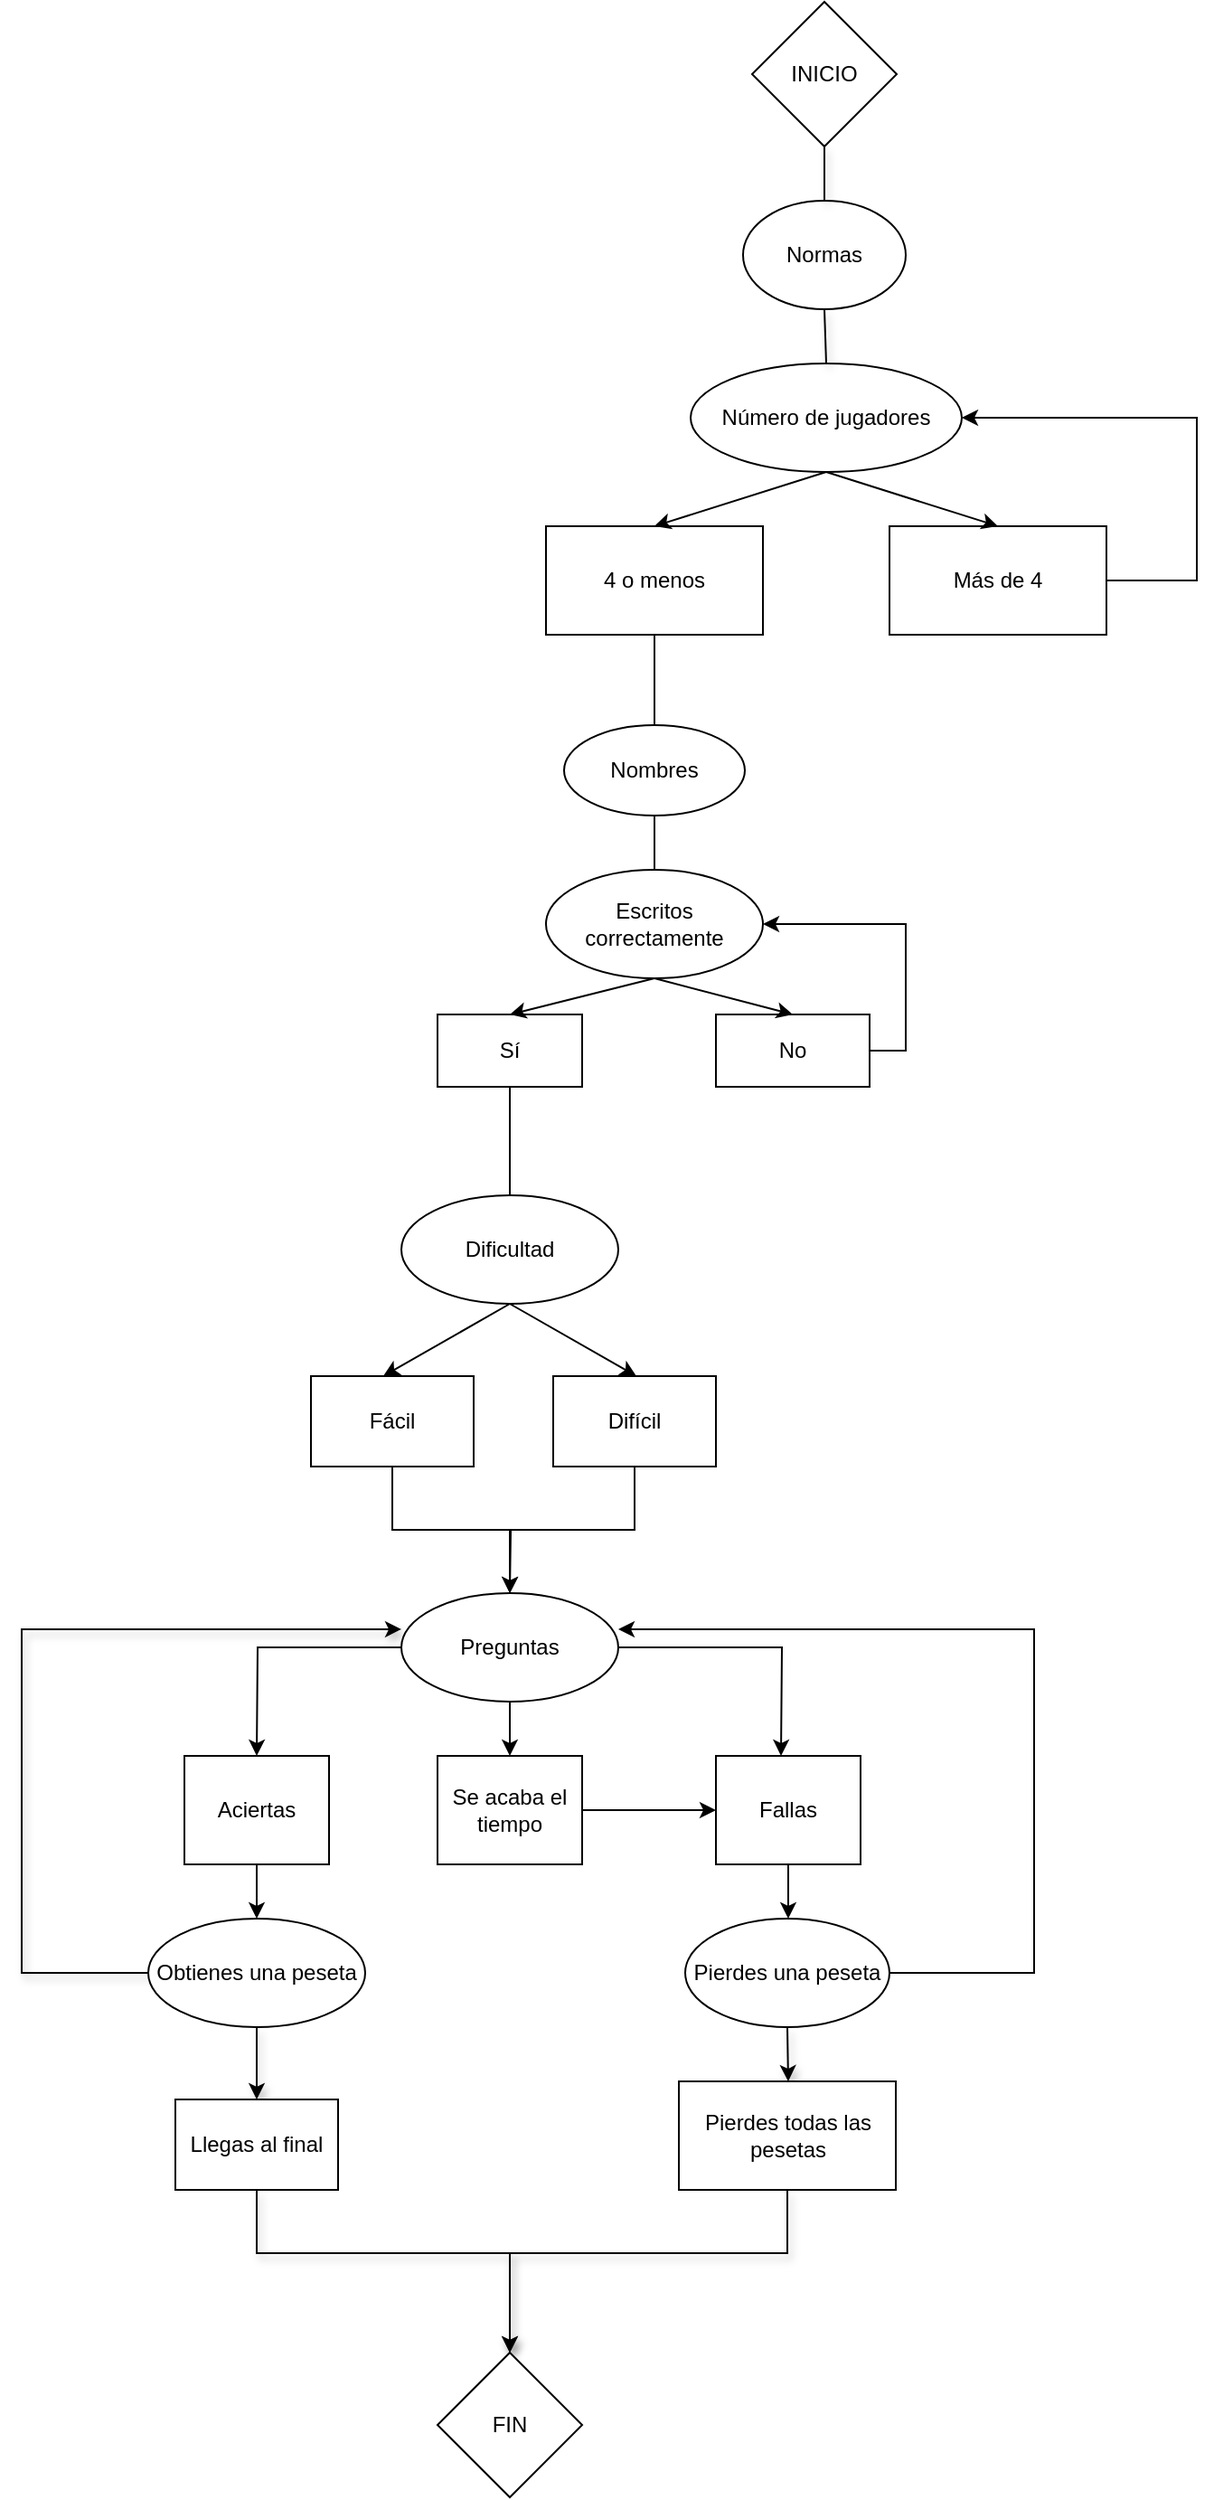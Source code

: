 <mxfile version="16.5.1" type="device"><diagram id="chhrrZ1Z0JOKU26flU2r" name="Página-1"><mxGraphModel dx="1609" dy="539" grid="1" gridSize="10" guides="1" tooltips="1" connect="1" arrows="1" fold="1" page="1" pageScale="1" pageWidth="827" pageHeight="1169" math="0" shadow="0"><root><mxCell id="0"/><mxCell id="1" parent="0"/><mxCell id="_7T8c8JlfGE3r2yHlbzf-1" value="INICIO" style="rhombus;whiteSpace=wrap;html=1;" vertex="1" parent="1"><mxGeometry x="374" y="40" width="80" height="80" as="geometry"/></mxCell><mxCell id="_7T8c8JlfGE3r2yHlbzf-7" value="Número de jugadores" style="ellipse;whiteSpace=wrap;html=1;" vertex="1" parent="1"><mxGeometry x="340" y="240" width="150" height="60" as="geometry"/></mxCell><mxCell id="_7T8c8JlfGE3r2yHlbzf-9" value="4 o menos" style="rounded=0;whiteSpace=wrap;html=1;" vertex="1" parent="1"><mxGeometry x="260" y="330" width="120" height="60" as="geometry"/></mxCell><mxCell id="_7T8c8JlfGE3r2yHlbzf-15" style="edgeStyle=orthogonalEdgeStyle;rounded=0;orthogonalLoop=1;jettySize=auto;html=1;exitX=1;exitY=0.5;exitDx=0;exitDy=0;entryX=1;entryY=0.5;entryDx=0;entryDy=0;" edge="1" parent="1" source="_7T8c8JlfGE3r2yHlbzf-11" target="_7T8c8JlfGE3r2yHlbzf-7"><mxGeometry relative="1" as="geometry"><mxPoint x="640" y="280" as="targetPoint"/><Array as="points"><mxPoint x="620" y="360"/><mxPoint x="620" y="270"/></Array></mxGeometry></mxCell><mxCell id="_7T8c8JlfGE3r2yHlbzf-11" value="Más de 4" style="rounded=0;whiteSpace=wrap;html=1;" vertex="1" parent="1"><mxGeometry x="450" y="330" width="120" height="60" as="geometry"/></mxCell><mxCell id="_7T8c8JlfGE3r2yHlbzf-16" value="" style="endArrow=none;html=1;rounded=0;entryX=0.5;entryY=1;entryDx=0;entryDy=0;exitX=0.5;exitY=0;exitDx=0;exitDy=0;" edge="1" parent="1" source="_7T8c8JlfGE3r2yHlbzf-17" target="_7T8c8JlfGE3r2yHlbzf-9"><mxGeometry width="50" height="50" relative="1" as="geometry"><mxPoint x="290" y="440" as="sourcePoint"/><mxPoint x="340" y="390" as="targetPoint"/></mxGeometry></mxCell><mxCell id="_7T8c8JlfGE3r2yHlbzf-17" value="Nombres" style="ellipse;whiteSpace=wrap;html=1;" vertex="1" parent="1"><mxGeometry x="270" y="440" width="100" height="50" as="geometry"/></mxCell><mxCell id="_7T8c8JlfGE3r2yHlbzf-18" value="Escritos correctamente" style="ellipse;whiteSpace=wrap;html=1;" vertex="1" parent="1"><mxGeometry x="260" y="520" width="120" height="60" as="geometry"/></mxCell><mxCell id="_7T8c8JlfGE3r2yHlbzf-19" value="" style="endArrow=none;html=1;rounded=0;entryX=0.5;entryY=1;entryDx=0;entryDy=0;exitX=0.5;exitY=0;exitDx=0;exitDy=0;" edge="1" parent="1" source="_7T8c8JlfGE3r2yHlbzf-18" target="_7T8c8JlfGE3r2yHlbzf-17"><mxGeometry width="50" height="50" relative="1" as="geometry"><mxPoint x="260" y="500" as="sourcePoint"/><mxPoint x="310" y="450" as="targetPoint"/></mxGeometry></mxCell><mxCell id="_7T8c8JlfGE3r2yHlbzf-24" value="" style="endArrow=classic;html=1;rounded=0;entryX=0.5;entryY=0;entryDx=0;entryDy=0;" edge="1" parent="1" target="_7T8c8JlfGE3r2yHlbzf-9"><mxGeometry width="50" height="50" relative="1" as="geometry"><mxPoint x="415" y="300" as="sourcePoint"/><mxPoint x="450" y="300" as="targetPoint"/><Array as="points"/></mxGeometry></mxCell><mxCell id="_7T8c8JlfGE3r2yHlbzf-25" value="" style="endArrow=classic;html=1;rounded=0;entryX=0.5;entryY=0;entryDx=0;entryDy=0;exitX=0.5;exitY=1;exitDx=0;exitDy=0;" edge="1" parent="1" source="_7T8c8JlfGE3r2yHlbzf-7" target="_7T8c8JlfGE3r2yHlbzf-11"><mxGeometry width="50" height="50" relative="1" as="geometry"><mxPoint x="260" y="400" as="sourcePoint"/><mxPoint x="310" y="350" as="targetPoint"/><Array as="points"/></mxGeometry></mxCell><mxCell id="_7T8c8JlfGE3r2yHlbzf-26" value="Sí" style="rounded=0;whiteSpace=wrap;html=1;" vertex="1" parent="1"><mxGeometry x="200" y="600" width="80" height="40" as="geometry"/></mxCell><mxCell id="_7T8c8JlfGE3r2yHlbzf-34" style="edgeStyle=orthogonalEdgeStyle;rounded=0;orthogonalLoop=1;jettySize=auto;html=1;exitX=1;exitY=0.5;exitDx=0;exitDy=0;entryX=1;entryY=0.5;entryDx=0;entryDy=0;" edge="1" parent="1" source="_7T8c8JlfGE3r2yHlbzf-27" target="_7T8c8JlfGE3r2yHlbzf-18"><mxGeometry relative="1" as="geometry"/></mxCell><mxCell id="_7T8c8JlfGE3r2yHlbzf-27" value="No" style="rounded=0;whiteSpace=wrap;html=1;" vertex="1" parent="1"><mxGeometry x="354" y="600" width="85" height="40" as="geometry"/></mxCell><mxCell id="_7T8c8JlfGE3r2yHlbzf-32" value="" style="endArrow=classic;html=1;rounded=0;entryX=0.5;entryY=0;entryDx=0;entryDy=0;exitX=0.5;exitY=1;exitDx=0;exitDy=0;" edge="1" parent="1" source="_7T8c8JlfGE3r2yHlbzf-18" target="_7T8c8JlfGE3r2yHlbzf-26"><mxGeometry width="50" height="50" relative="1" as="geometry"><mxPoint x="260" y="600" as="sourcePoint"/><mxPoint x="310" y="550" as="targetPoint"/></mxGeometry></mxCell><mxCell id="_7T8c8JlfGE3r2yHlbzf-33" value="" style="endArrow=classic;html=1;rounded=0;entryX=0.5;entryY=0;entryDx=0;entryDy=0;exitX=0.5;exitY=1;exitDx=0;exitDy=0;" edge="1" parent="1" source="_7T8c8JlfGE3r2yHlbzf-18" target="_7T8c8JlfGE3r2yHlbzf-27"><mxGeometry width="50" height="50" relative="1" as="geometry"><mxPoint x="260" y="600" as="sourcePoint"/><mxPoint x="310" y="550" as="targetPoint"/></mxGeometry></mxCell><mxCell id="_7T8c8JlfGE3r2yHlbzf-36" value="" style="endArrow=none;html=1;rounded=0;entryX=0.5;entryY=1;entryDx=0;entryDy=0;" edge="1" parent="1" target="_7T8c8JlfGE3r2yHlbzf-26"><mxGeometry width="50" height="50" relative="1" as="geometry"><mxPoint x="240" y="700" as="sourcePoint"/><mxPoint x="250" y="650" as="targetPoint"/></mxGeometry></mxCell><mxCell id="_7T8c8JlfGE3r2yHlbzf-37" value="Dificultad" style="ellipse;whiteSpace=wrap;html=1;" vertex="1" parent="1"><mxGeometry x="180" y="700" width="120" height="60" as="geometry"/></mxCell><mxCell id="_7T8c8JlfGE3r2yHlbzf-38" value="" style="endArrow=classic;html=1;rounded=0;" edge="1" parent="1"><mxGeometry width="50" height="50" relative="1" as="geometry"><mxPoint x="240" y="760" as="sourcePoint"/><mxPoint x="170" y="800" as="targetPoint"/></mxGeometry></mxCell><mxCell id="_7T8c8JlfGE3r2yHlbzf-39" value="" style="endArrow=classic;html=1;rounded=0;exitX=0.5;exitY=1;exitDx=0;exitDy=0;" edge="1" parent="1" source="_7T8c8JlfGE3r2yHlbzf-37"><mxGeometry width="50" height="50" relative="1" as="geometry"><mxPoint x="260" y="800" as="sourcePoint"/><mxPoint x="310" y="800" as="targetPoint"/></mxGeometry></mxCell><mxCell id="_7T8c8JlfGE3r2yHlbzf-42" style="edgeStyle=orthogonalEdgeStyle;rounded=0;orthogonalLoop=1;jettySize=auto;html=1;" edge="1" parent="1" source="_7T8c8JlfGE3r2yHlbzf-40"><mxGeometry relative="1" as="geometry"><mxPoint x="240" y="920" as="targetPoint"/><Array as="points"><mxPoint x="175" y="885"/><mxPoint x="240" y="885"/><mxPoint x="240" y="920"/></Array></mxGeometry></mxCell><mxCell id="_7T8c8JlfGE3r2yHlbzf-40" value="Fácil" style="rounded=0;whiteSpace=wrap;html=1;" vertex="1" parent="1"><mxGeometry x="130" y="800" width="90" height="50" as="geometry"/></mxCell><mxCell id="_7T8c8JlfGE3r2yHlbzf-45" style="edgeStyle=orthogonalEdgeStyle;rounded=0;orthogonalLoop=1;jettySize=auto;html=1;exitX=0.5;exitY=1;exitDx=0;exitDy=0;" edge="1" parent="1" source="_7T8c8JlfGE3r2yHlbzf-44"><mxGeometry relative="1" as="geometry"><mxPoint x="240" y="920" as="targetPoint"/></mxGeometry></mxCell><mxCell id="_7T8c8JlfGE3r2yHlbzf-44" value="Difícil" style="rounded=0;whiteSpace=wrap;html=1;" vertex="1" parent="1"><mxGeometry x="264" y="800" width="90" height="50" as="geometry"/></mxCell><mxCell id="_7T8c8JlfGE3r2yHlbzf-47" style="edgeStyle=orthogonalEdgeStyle;rounded=0;orthogonalLoop=1;jettySize=auto;html=1;exitX=0;exitY=0.5;exitDx=0;exitDy=0;" edge="1" parent="1" source="_7T8c8JlfGE3r2yHlbzf-46"><mxGeometry relative="1" as="geometry"><mxPoint x="100" y="1010" as="targetPoint"/></mxGeometry></mxCell><mxCell id="_7T8c8JlfGE3r2yHlbzf-48" style="edgeStyle=orthogonalEdgeStyle;rounded=0;orthogonalLoop=1;jettySize=auto;html=1;exitX=1;exitY=0.5;exitDx=0;exitDy=0;" edge="1" parent="1" source="_7T8c8JlfGE3r2yHlbzf-46"><mxGeometry relative="1" as="geometry"><mxPoint x="390" y="1010" as="targetPoint"/></mxGeometry></mxCell><mxCell id="_7T8c8JlfGE3r2yHlbzf-49" style="edgeStyle=orthogonalEdgeStyle;rounded=0;orthogonalLoop=1;jettySize=auto;html=1;exitX=0.5;exitY=1;exitDx=0;exitDy=0;" edge="1" parent="1" source="_7T8c8JlfGE3r2yHlbzf-46"><mxGeometry relative="1" as="geometry"><mxPoint x="240" y="1010" as="targetPoint"/></mxGeometry></mxCell><mxCell id="_7T8c8JlfGE3r2yHlbzf-46" value="Preguntas" style="ellipse;whiteSpace=wrap;html=1;" vertex="1" parent="1"><mxGeometry x="180" y="920" width="120" height="60" as="geometry"/></mxCell><mxCell id="_7T8c8JlfGE3r2yHlbzf-64" style="edgeStyle=orthogonalEdgeStyle;rounded=0;orthogonalLoop=1;jettySize=auto;html=1;" edge="1" parent="1" source="_7T8c8JlfGE3r2yHlbzf-51"><mxGeometry relative="1" as="geometry"><mxPoint x="100" y="1100" as="targetPoint"/></mxGeometry></mxCell><mxCell id="_7T8c8JlfGE3r2yHlbzf-51" value="Aciertas" style="rounded=0;whiteSpace=wrap;html=1;" vertex="1" parent="1"><mxGeometry x="60" y="1010" width="80" height="60" as="geometry"/></mxCell><mxCell id="_7T8c8JlfGE3r2yHlbzf-54" style="edgeStyle=orthogonalEdgeStyle;rounded=0;orthogonalLoop=1;jettySize=auto;html=1;exitX=1;exitY=0.5;exitDx=0;exitDy=0;entryX=0;entryY=0.5;entryDx=0;entryDy=0;" edge="1" parent="1" source="_7T8c8JlfGE3r2yHlbzf-52" target="_7T8c8JlfGE3r2yHlbzf-53"><mxGeometry relative="1" as="geometry"/></mxCell><mxCell id="_7T8c8JlfGE3r2yHlbzf-52" value="Se acaba el tiempo" style="rounded=0;whiteSpace=wrap;html=1;" vertex="1" parent="1"><mxGeometry x="200" y="1010" width="80" height="60" as="geometry"/></mxCell><mxCell id="_7T8c8JlfGE3r2yHlbzf-55" style="edgeStyle=orthogonalEdgeStyle;rounded=0;orthogonalLoop=1;jettySize=auto;html=1;exitX=0.5;exitY=1;exitDx=0;exitDy=0;" edge="1" parent="1" source="_7T8c8JlfGE3r2yHlbzf-53"><mxGeometry relative="1" as="geometry"><mxPoint x="394" y="1100" as="targetPoint"/></mxGeometry></mxCell><mxCell id="_7T8c8JlfGE3r2yHlbzf-53" value="Fallas" style="rounded=0;whiteSpace=wrap;html=1;" vertex="1" parent="1"><mxGeometry x="354" y="1010" width="80" height="60" as="geometry"/></mxCell><mxCell id="_7T8c8JlfGE3r2yHlbzf-70" style="edgeStyle=orthogonalEdgeStyle;rounded=0;orthogonalLoop=1;jettySize=auto;html=1;entryX=1;entryY=0.333;entryDx=0;entryDy=0;entryPerimeter=0;" edge="1" parent="1" source="_7T8c8JlfGE3r2yHlbzf-56" target="_7T8c8JlfGE3r2yHlbzf-46"><mxGeometry relative="1" as="geometry"><mxPoint x="530" y="940" as="targetPoint"/><Array as="points"><mxPoint x="530" y="1130"/><mxPoint x="530" y="940"/></Array></mxGeometry></mxCell><mxCell id="_7T8c8JlfGE3r2yHlbzf-80" style="edgeStyle=orthogonalEdgeStyle;rounded=0;orthogonalLoop=1;jettySize=auto;html=1;exitX=0.5;exitY=1;exitDx=0;exitDy=0;shadow=1;" edge="1" parent="1" source="_7T8c8JlfGE3r2yHlbzf-56"><mxGeometry relative="1" as="geometry"><mxPoint x="394" y="1190" as="targetPoint"/></mxGeometry></mxCell><mxCell id="_7T8c8JlfGE3r2yHlbzf-56" value="Pierdes una peseta" style="ellipse;whiteSpace=wrap;html=1;" vertex="1" parent="1"><mxGeometry x="337" y="1100" width="113" height="60" as="geometry"/></mxCell><mxCell id="_7T8c8JlfGE3r2yHlbzf-74" style="edgeStyle=orthogonalEdgeStyle;rounded=0;orthogonalLoop=1;jettySize=auto;html=1;shadow=1;entryX=0;entryY=0.333;entryDx=0;entryDy=0;entryPerimeter=0;" edge="1" parent="1" source="_7T8c8JlfGE3r2yHlbzf-65" target="_7T8c8JlfGE3r2yHlbzf-46"><mxGeometry relative="1" as="geometry"><mxPoint x="40" y="930" as="targetPoint"/><Array as="points"><mxPoint x="-30" y="1130"/><mxPoint x="-30" y="940"/></Array></mxGeometry></mxCell><mxCell id="_7T8c8JlfGE3r2yHlbzf-75" style="edgeStyle=orthogonalEdgeStyle;rounded=0;orthogonalLoop=1;jettySize=auto;html=1;exitX=0.5;exitY=1;exitDx=0;exitDy=0;shadow=1;" edge="1" parent="1" source="_7T8c8JlfGE3r2yHlbzf-65"><mxGeometry relative="1" as="geometry"><mxPoint x="100" y="1200" as="targetPoint"/></mxGeometry></mxCell><mxCell id="_7T8c8JlfGE3r2yHlbzf-65" value="Obtienes una peseta" style="ellipse;whiteSpace=wrap;html=1;" vertex="1" parent="1"><mxGeometry x="40" y="1100" width="120" height="60" as="geometry"/></mxCell><mxCell id="_7T8c8JlfGE3r2yHlbzf-71" style="edgeStyle=orthogonalEdgeStyle;rounded=0;orthogonalLoop=1;jettySize=auto;html=1;exitX=0.5;exitY=1;exitDx=0;exitDy=0;" edge="1" parent="1" source="_7T8c8JlfGE3r2yHlbzf-65" target="_7T8c8JlfGE3r2yHlbzf-65"><mxGeometry relative="1" as="geometry"/></mxCell><mxCell id="_7T8c8JlfGE3r2yHlbzf-85" style="edgeStyle=orthogonalEdgeStyle;rounded=0;orthogonalLoop=1;jettySize=auto;html=1;shadow=1;" edge="1" parent="1" source="_7T8c8JlfGE3r2yHlbzf-77"><mxGeometry relative="1" as="geometry"><mxPoint x="240" y="1340" as="targetPoint"/><Array as="points"><mxPoint x="100" y="1285"/><mxPoint x="240" y="1285"/><mxPoint x="240" y="1320"/></Array></mxGeometry></mxCell><mxCell id="_7T8c8JlfGE3r2yHlbzf-77" value="Llegas al final" style="rounded=0;whiteSpace=wrap;html=1;" vertex="1" parent="1"><mxGeometry x="55" y="1200" width="90" height="50" as="geometry"/></mxCell><mxCell id="_7T8c8JlfGE3r2yHlbzf-89" style="edgeStyle=orthogonalEdgeStyle;rounded=0;orthogonalLoop=1;jettySize=auto;html=1;shadow=1;" edge="1" parent="1" source="_7T8c8JlfGE3r2yHlbzf-81"><mxGeometry relative="1" as="geometry"><mxPoint x="240" y="1340" as="targetPoint"/><Array as="points"><mxPoint x="394" y="1285"/><mxPoint x="240" y="1285"/><mxPoint x="240" y="1340"/></Array></mxGeometry></mxCell><mxCell id="_7T8c8JlfGE3r2yHlbzf-81" value="Pierdes todas las pesetas" style="rounded=0;whiteSpace=wrap;html=1;" vertex="1" parent="1"><mxGeometry x="333.5" y="1190" width="120" height="60" as="geometry"/></mxCell><mxCell id="_7T8c8JlfGE3r2yHlbzf-90" value="FIN" style="rhombus;whiteSpace=wrap;html=1;" vertex="1" parent="1"><mxGeometry x="200" y="1340" width="80" height="80" as="geometry"/></mxCell><mxCell id="_7T8c8JlfGE3r2yHlbzf-92" value="Normas" style="ellipse;whiteSpace=wrap;html=1;" vertex="1" parent="1"><mxGeometry x="369" y="150" width="90" height="60" as="geometry"/></mxCell><mxCell id="_7T8c8JlfGE3r2yHlbzf-93" value="" style="endArrow=none;html=1;rounded=0;shadow=1;entryX=0.5;entryY=1;entryDx=0;entryDy=0;exitX=0.5;exitY=0;exitDx=0;exitDy=0;" edge="1" parent="1" source="_7T8c8JlfGE3r2yHlbzf-92" target="_7T8c8JlfGE3r2yHlbzf-1"><mxGeometry width="50" height="50" relative="1" as="geometry"><mxPoint x="220" y="250" as="sourcePoint"/><mxPoint x="270" y="200" as="targetPoint"/></mxGeometry></mxCell><mxCell id="_7T8c8JlfGE3r2yHlbzf-94" value="" style="endArrow=none;html=1;rounded=0;shadow=1;entryX=0.5;entryY=1;entryDx=0;entryDy=0;exitX=0.5;exitY=0;exitDx=0;exitDy=0;" edge="1" parent="1" source="_7T8c8JlfGE3r2yHlbzf-7" target="_7T8c8JlfGE3r2yHlbzf-92"><mxGeometry width="50" height="50" relative="1" as="geometry"><mxPoint x="220" y="250" as="sourcePoint"/><mxPoint x="270" y="200" as="targetPoint"/></mxGeometry></mxCell></root></mxGraphModel></diagram></mxfile>